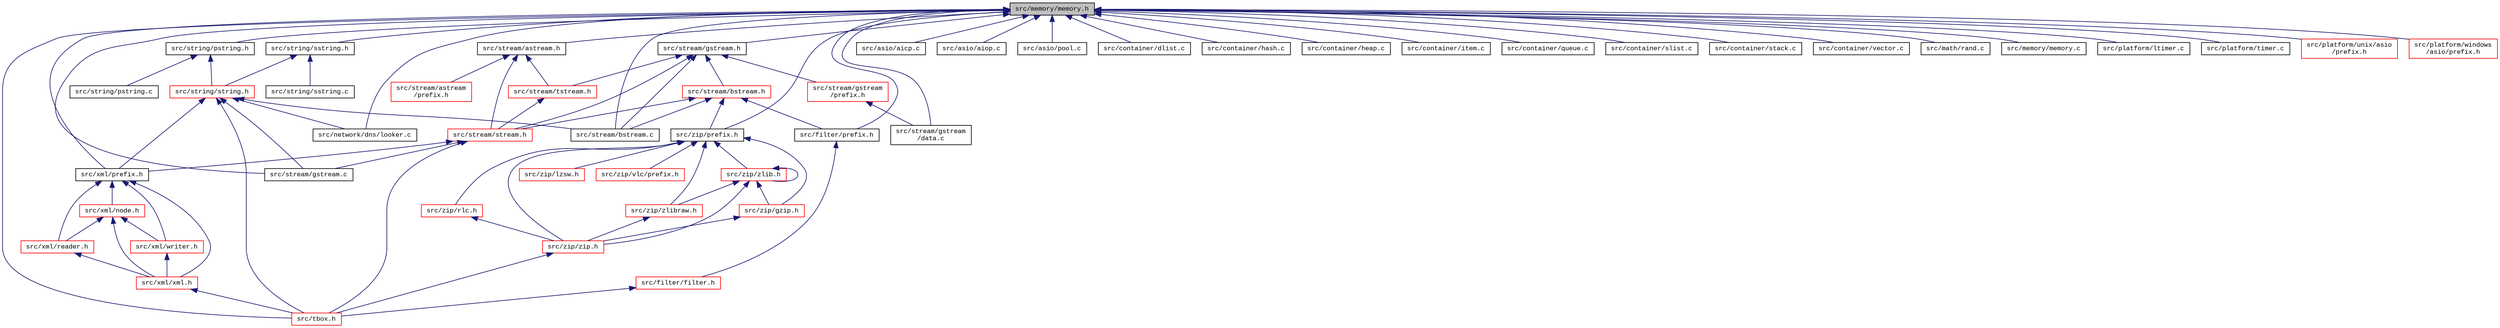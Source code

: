 digraph "src/memory/memory.h"
{
  edge [fontname="CourierNew",fontsize="10",labelfontname="CourierNew",labelfontsize="10"];
  node [fontname="CourierNew",fontsize="10",shape=record];
  Node1 [label="src/memory/memory.h",height=0.2,width=0.4,color="black", fillcolor="grey75", style="filled" fontcolor="black"];
  Node1 -> Node2 [dir="back",color="midnightblue",fontsize="10",style="solid",fontname="CourierNew"];
  Node2 [label="src/string/pstring.h",height=0.2,width=0.4,color="black", fillcolor="white", style="filled",URL="$d6/d9b/pstring_8h.html"];
  Node2 -> Node3 [dir="back",color="midnightblue",fontsize="10",style="solid",fontname="CourierNew"];
  Node3 [label="src/string/string.h",height=0.2,width=0.4,color="red", fillcolor="white", style="filled",URL="$d8/d2b/string_2string_8h_source.html"];
  Node3 -> Node4 [dir="back",color="midnightblue",fontsize="10",style="solid",fontname="CourierNew"];
  Node4 [label="src/xml/prefix.h",height=0.2,width=0.4,color="black", fillcolor="white", style="filled",URL="$d1/d9b/xml_2prefix_8h_source.html"];
  Node4 -> Node5 [dir="back",color="midnightblue",fontsize="10",style="solid",fontname="CourierNew"];
  Node5 [label="src/xml/xml.h",height=0.2,width=0.4,color="red", fillcolor="white", style="filled",URL="$de/dcb/xml_2xml_8h_source.html"];
  Node5 -> Node6 [dir="back",color="midnightblue",fontsize="10",style="solid",fontname="CourierNew"];
  Node6 [label="src/tbox.h",height=0.2,width=0.4,color="red", fillcolor="white", style="filled",URL="$da/dec/tbox_8h.html"];
  Node4 -> Node7 [dir="back",color="midnightblue",fontsize="10",style="solid",fontname="CourierNew"];
  Node7 [label="src/xml/node.h",height=0.2,width=0.4,color="red", fillcolor="white", style="filled",URL="$d1/d77/node_8h.html"];
  Node7 -> Node5 [dir="back",color="midnightblue",fontsize="10",style="solid",fontname="CourierNew"];
  Node7 -> Node8 [dir="back",color="midnightblue",fontsize="10",style="solid",fontname="CourierNew"];
  Node8 [label="src/xml/reader.h",height=0.2,width=0.4,color="red", fillcolor="white", style="filled",URL="$db/dba/xml_2reader_8h_source.html"];
  Node8 -> Node5 [dir="back",color="midnightblue",fontsize="10",style="solid",fontname="CourierNew"];
  Node7 -> Node9 [dir="back",color="midnightblue",fontsize="10",style="solid",fontname="CourierNew"];
  Node9 [label="src/xml/writer.h",height=0.2,width=0.4,color="red", fillcolor="white", style="filled",URL="$db/dae/xml_2writer_8h_source.html"];
  Node9 -> Node5 [dir="back",color="midnightblue",fontsize="10",style="solid",fontname="CourierNew"];
  Node4 -> Node8 [dir="back",color="midnightblue",fontsize="10",style="solid",fontname="CourierNew"];
  Node4 -> Node9 [dir="back",color="midnightblue",fontsize="10",style="solid",fontname="CourierNew"];
  Node3 -> Node10 [dir="back",color="midnightblue",fontsize="10",style="solid",fontname="CourierNew"];
  Node10 [label="src/network/dns/looker.c",height=0.2,width=0.4,color="black", fillcolor="white", style="filled",URL="$d8/d79/looker_8c.html"];
  Node3 -> Node11 [dir="back",color="midnightblue",fontsize="10",style="solid",fontname="CourierNew"];
  Node11 [label="src/stream/bstream.c",height=0.2,width=0.4,color="black", fillcolor="white", style="filled",URL="$da/d03/bstream_8c.html"];
  Node3 -> Node12 [dir="back",color="midnightblue",fontsize="10",style="solid",fontname="CourierNew"];
  Node12 [label="src/stream/gstream.c",height=0.2,width=0.4,color="black", fillcolor="white", style="filled",URL="$d7/de5/gstream_8c.html"];
  Node3 -> Node6 [dir="back",color="midnightblue",fontsize="10",style="solid",fontname="CourierNew"];
  Node2 -> Node13 [dir="back",color="midnightblue",fontsize="10",style="solid",fontname="CourierNew"];
  Node13 [label="src/string/pstring.c",height=0.2,width=0.4,color="black", fillcolor="white", style="filled",URL="$de/d7d/pstring_8c.html"];
  Node1 -> Node14 [dir="back",color="midnightblue",fontsize="10",style="solid",fontname="CourierNew"];
  Node14 [label="src/string/sstring.h",height=0.2,width=0.4,color="black", fillcolor="white", style="filled",URL="$d1/d34/sstring_8h.html"];
  Node14 -> Node3 [dir="back",color="midnightblue",fontsize="10",style="solid",fontname="CourierNew"];
  Node14 -> Node15 [dir="back",color="midnightblue",fontsize="10",style="solid",fontname="CourierNew"];
  Node15 [label="src/string/sstring.c",height=0.2,width=0.4,color="black", fillcolor="white", style="filled",URL="$dd/d79/sstring_8c.html"];
  Node1 -> Node16 [dir="back",color="midnightblue",fontsize="10",style="solid",fontname="CourierNew"];
  Node16 [label="src/stream/gstream.h",height=0.2,width=0.4,color="black", fillcolor="white", style="filled",URL="$d1/dac/gstream_8h.html"];
  Node16 -> Node17 [dir="back",color="midnightblue",fontsize="10",style="solid",fontname="CourierNew"];
  Node17 [label="src/stream/bstream.h",height=0.2,width=0.4,color="red", fillcolor="white", style="filled",URL="$de/d56/bstream_8h.html"];
  Node17 -> Node18 [dir="back",color="midnightblue",fontsize="10",style="solid",fontname="CourierNew"];
  Node18 [label="src/stream/stream.h",height=0.2,width=0.4,color="red", fillcolor="white", style="filled",URL="$d8/d95/stream_8h.html"];
  Node18 -> Node4 [dir="back",color="midnightblue",fontsize="10",style="solid",fontname="CourierNew"];
  Node18 -> Node12 [dir="back",color="midnightblue",fontsize="10",style="solid",fontname="CourierNew"];
  Node18 -> Node6 [dir="back",color="midnightblue",fontsize="10",style="solid",fontname="CourierNew"];
  Node17 -> Node19 [dir="back",color="midnightblue",fontsize="10",style="solid",fontname="CourierNew"];
  Node19 [label="src/zip/prefix.h",height=0.2,width=0.4,color="black", fillcolor="white", style="filled",URL="$d0/d9e/zip_2prefix_8h_source.html"];
  Node19 -> Node20 [dir="back",color="midnightblue",fontsize="10",style="solid",fontname="CourierNew"];
  Node20 [label="src/zip/zip.h",height=0.2,width=0.4,color="red", fillcolor="white", style="filled",URL="$da/d3a/zip_8h.html"];
  Node20 -> Node6 [dir="back",color="midnightblue",fontsize="10",style="solid",fontname="CourierNew"];
  Node19 -> Node21 [dir="back",color="midnightblue",fontsize="10",style="solid",fontname="CourierNew"];
  Node21 [label="src/zip/rlc.h",height=0.2,width=0.4,color="red", fillcolor="white", style="filled",URL="$de/dc1/rlc_8h.html"];
  Node21 -> Node20 [dir="back",color="midnightblue",fontsize="10",style="solid",fontname="CourierNew"];
  Node19 -> Node22 [dir="back",color="midnightblue",fontsize="10",style="solid",fontname="CourierNew"];
  Node22 [label="src/zip/gzip.h",height=0.2,width=0.4,color="red", fillcolor="white", style="filled",URL="$d6/d34/gzip_8h.html"];
  Node22 -> Node20 [dir="back",color="midnightblue",fontsize="10",style="solid",fontname="CourierNew"];
  Node19 -> Node23 [dir="back",color="midnightblue",fontsize="10",style="solid",fontname="CourierNew"];
  Node23 [label="src/zip/zlib.h",height=0.2,width=0.4,color="red", fillcolor="white", style="filled",URL="$d4/dae/zlib_8h.html"];
  Node23 -> Node22 [dir="back",color="midnightblue",fontsize="10",style="solid",fontname="CourierNew"];
  Node23 -> Node20 [dir="back",color="midnightblue",fontsize="10",style="solid",fontname="CourierNew"];
  Node23 -> Node23 [dir="back",color="midnightblue",fontsize="10",style="solid",fontname="CourierNew"];
  Node23 -> Node24 [dir="back",color="midnightblue",fontsize="10",style="solid",fontname="CourierNew"];
  Node24 [label="src/zip/zlibraw.h",height=0.2,width=0.4,color="red", fillcolor="white", style="filled",URL="$d3/dff/zlibraw_8h.html"];
  Node24 -> Node20 [dir="back",color="midnightblue",fontsize="10",style="solid",fontname="CourierNew"];
  Node19 -> Node24 [dir="back",color="midnightblue",fontsize="10",style="solid",fontname="CourierNew"];
  Node19 -> Node25 [dir="back",color="midnightblue",fontsize="10",style="solid",fontname="CourierNew"];
  Node25 [label="src/zip/lzsw.h",height=0.2,width=0.4,color="red", fillcolor="white", style="filled",URL="$d6/dd9/lzsw_8h.html"];
  Node19 -> Node26 [dir="back",color="midnightblue",fontsize="10",style="solid",fontname="CourierNew"];
  Node26 [label="src/zip/vlc/prefix.h",height=0.2,width=0.4,color="red", fillcolor="white", style="filled",URL="$dc/d5c/zip_2vlc_2prefix_8h_source.html"];
  Node17 -> Node27 [dir="back",color="midnightblue",fontsize="10",style="solid",fontname="CourierNew"];
  Node27 [label="src/filter/prefix.h",height=0.2,width=0.4,color="black", fillcolor="white", style="filled",URL="$d6/dcf/filter_2prefix_8h_source.html"];
  Node27 -> Node28 [dir="back",color="midnightblue",fontsize="10",style="solid",fontname="CourierNew"];
  Node28 [label="src/filter/filter.h",height=0.2,width=0.4,color="red", fillcolor="white", style="filled",URL="$dd/de7/filter_8h.html"];
  Node28 -> Node6 [dir="back",color="midnightblue",fontsize="10",style="solid",fontname="CourierNew"];
  Node17 -> Node11 [dir="back",color="midnightblue",fontsize="10",style="solid",fontname="CourierNew"];
  Node16 -> Node18 [dir="back",color="midnightblue",fontsize="10",style="solid",fontname="CourierNew"];
  Node16 -> Node29 [dir="back",color="midnightblue",fontsize="10",style="solid",fontname="CourierNew"];
  Node29 [label="src/stream/tstream.h",height=0.2,width=0.4,color="red", fillcolor="white", style="filled",URL="$d1/d3e/tstream_8h.html"];
  Node29 -> Node18 [dir="back",color="midnightblue",fontsize="10",style="solid",fontname="CourierNew"];
  Node16 -> Node11 [dir="back",color="midnightblue",fontsize="10",style="solid",fontname="CourierNew"];
  Node16 -> Node30 [dir="back",color="midnightblue",fontsize="10",style="solid",fontname="CourierNew"];
  Node30 [label="src/stream/gstream\l/prefix.h",height=0.2,width=0.4,color="red", fillcolor="white", style="filled",URL="$dd/d13/stream_2gstream_2prefix_8h_source.html"];
  Node30 -> Node31 [dir="back",color="midnightblue",fontsize="10",style="solid",fontname="CourierNew"];
  Node31 [label="src/stream/gstream\l/data.c",height=0.2,width=0.4,color="black", fillcolor="white", style="filled",URL="$d2/dd8/stream_2gstream_2data_8c_source.html"];
  Node1 -> Node32 [dir="back",color="midnightblue",fontsize="10",style="solid",fontname="CourierNew"];
  Node32 [label="src/stream/astream.h",height=0.2,width=0.4,color="black", fillcolor="white", style="filled",URL="$dd/dd5/astream_8h.html"];
  Node32 -> Node18 [dir="back",color="midnightblue",fontsize="10",style="solid",fontname="CourierNew"];
  Node32 -> Node29 [dir="back",color="midnightblue",fontsize="10",style="solid",fontname="CourierNew"];
  Node32 -> Node33 [dir="back",color="midnightblue",fontsize="10",style="solid",fontname="CourierNew"];
  Node33 [label="src/stream/astream\l/prefix.h",height=0.2,width=0.4,color="red", fillcolor="white", style="filled",URL="$d1/de5/stream_2astream_2prefix_8h_source.html"];
  Node1 -> Node34 [dir="back",color="midnightblue",fontsize="10",style="solid",fontname="CourierNew"];
  Node34 [label="src/asio/aicp.c",height=0.2,width=0.4,color="black", fillcolor="white", style="filled",URL="$d4/ddc/asio_2aicp_8c_source.html"];
  Node1 -> Node35 [dir="back",color="midnightblue",fontsize="10",style="solid",fontname="CourierNew"];
  Node35 [label="src/asio/aiop.c",height=0.2,width=0.4,color="black", fillcolor="white", style="filled",URL="$da/d6e/asio_2aiop_8c_source.html"];
  Node1 -> Node19 [dir="back",color="midnightblue",fontsize="10",style="solid",fontname="CourierNew"];
  Node1 -> Node27 [dir="back",color="midnightblue",fontsize="10",style="solid",fontname="CourierNew"];
  Node1 -> Node36 [dir="back",color="midnightblue",fontsize="10",style="solid",fontname="CourierNew"];
  Node36 [label="src/asio/pool.c",height=0.2,width=0.4,color="black", fillcolor="white", style="filled",URL="$d4/de5/pool_8c.html"];
  Node1 -> Node37 [dir="back",color="midnightblue",fontsize="10",style="solid",fontname="CourierNew"];
  Node37 [label="src/container/dlist.c",height=0.2,width=0.4,color="black", fillcolor="white", style="filled",URL="$d4/d36/dlist_8c.html"];
  Node1 -> Node38 [dir="back",color="midnightblue",fontsize="10",style="solid",fontname="CourierNew"];
  Node38 [label="src/container/hash.c",height=0.2,width=0.4,color="black", fillcolor="white", style="filled",URL="$d1/d04/hash_8c.html"];
  Node1 -> Node39 [dir="back",color="midnightblue",fontsize="10",style="solid",fontname="CourierNew"];
  Node39 [label="src/container/heap.c",height=0.2,width=0.4,color="black", fillcolor="white", style="filled",URL="$d2/d29/heap_8c.html"];
  Node1 -> Node40 [dir="back",color="midnightblue",fontsize="10",style="solid",fontname="CourierNew"];
  Node40 [label="src/container/item.c",height=0.2,width=0.4,color="black", fillcolor="white", style="filled",URL="$da/de3/item_8c.html"];
  Node1 -> Node4 [dir="back",color="midnightblue",fontsize="10",style="solid",fontname="CourierNew"];
  Node1 -> Node41 [dir="back",color="midnightblue",fontsize="10",style="solid",fontname="CourierNew"];
  Node41 [label="src/container/queue.c",height=0.2,width=0.4,color="black", fillcolor="white", style="filled",URL="$d2/dbd/queue_8c.html"];
  Node1 -> Node42 [dir="back",color="midnightblue",fontsize="10",style="solid",fontname="CourierNew"];
  Node42 [label="src/container/slist.c",height=0.2,width=0.4,color="black", fillcolor="white", style="filled",URL="$d5/d52/slist_8c.html"];
  Node1 -> Node43 [dir="back",color="midnightblue",fontsize="10",style="solid",fontname="CourierNew"];
  Node43 [label="src/container/stack.c",height=0.2,width=0.4,color="black", fillcolor="white", style="filled",URL="$d3/dbb/stack_8c.html"];
  Node1 -> Node44 [dir="back",color="midnightblue",fontsize="10",style="solid",fontname="CourierNew"];
  Node44 [label="src/container/vector.c",height=0.2,width=0.4,color="black", fillcolor="white", style="filled",URL="$df/dfa/vector_8c.html"];
  Node1 -> Node45 [dir="back",color="midnightblue",fontsize="10",style="solid",fontname="CourierNew"];
  Node45 [label="src/math/rand.c",height=0.2,width=0.4,color="black", fillcolor="white", style="filled",URL="$d6/df4/rand_8c.html"];
  Node1 -> Node46 [dir="back",color="midnightblue",fontsize="10",style="solid",fontname="CourierNew"];
  Node46 [label="src/memory/memory.c",height=0.2,width=0.4,color="black", fillcolor="white", style="filled",URL="$df/dd5/memory_8c.html"];
  Node1 -> Node10 [dir="back",color="midnightblue",fontsize="10",style="solid",fontname="CourierNew"];
  Node1 -> Node47 [dir="back",color="midnightblue",fontsize="10",style="solid",fontname="CourierNew"];
  Node47 [label="src/platform/ltimer.c",height=0.2,width=0.4,color="black", fillcolor="white", style="filled",URL="$d7/d10/ltimer_8c.html"];
  Node1 -> Node48 [dir="back",color="midnightblue",fontsize="10",style="solid",fontname="CourierNew"];
  Node48 [label="src/platform/timer.c",height=0.2,width=0.4,color="black", fillcolor="white", style="filled",URL="$df/d41/timer_8c.html"];
  Node1 -> Node49 [dir="back",color="midnightblue",fontsize="10",style="solid",fontname="CourierNew"];
  Node49 [label="src/platform/unix/asio\l/prefix.h",height=0.2,width=0.4,color="red", fillcolor="white", style="filled",URL="$d8/dea/platform_2unix_2asio_2prefix_8h_source.html"];
  Node1 -> Node50 [dir="back",color="midnightblue",fontsize="10",style="solid",fontname="CourierNew"];
  Node50 [label="src/platform/windows\l/asio/prefix.h",height=0.2,width=0.4,color="red", fillcolor="white", style="filled",URL="$d9/d0a/platform_2windows_2asio_2prefix_8h_source.html"];
  Node1 -> Node11 [dir="back",color="midnightblue",fontsize="10",style="solid",fontname="CourierNew"];
  Node1 -> Node31 [dir="back",color="midnightblue",fontsize="10",style="solid",fontname="CourierNew"];
  Node1 -> Node12 [dir="back",color="midnightblue",fontsize="10",style="solid",fontname="CourierNew"];
  Node1 -> Node6 [dir="back",color="midnightblue",fontsize="10",style="solid",fontname="CourierNew"];
}
